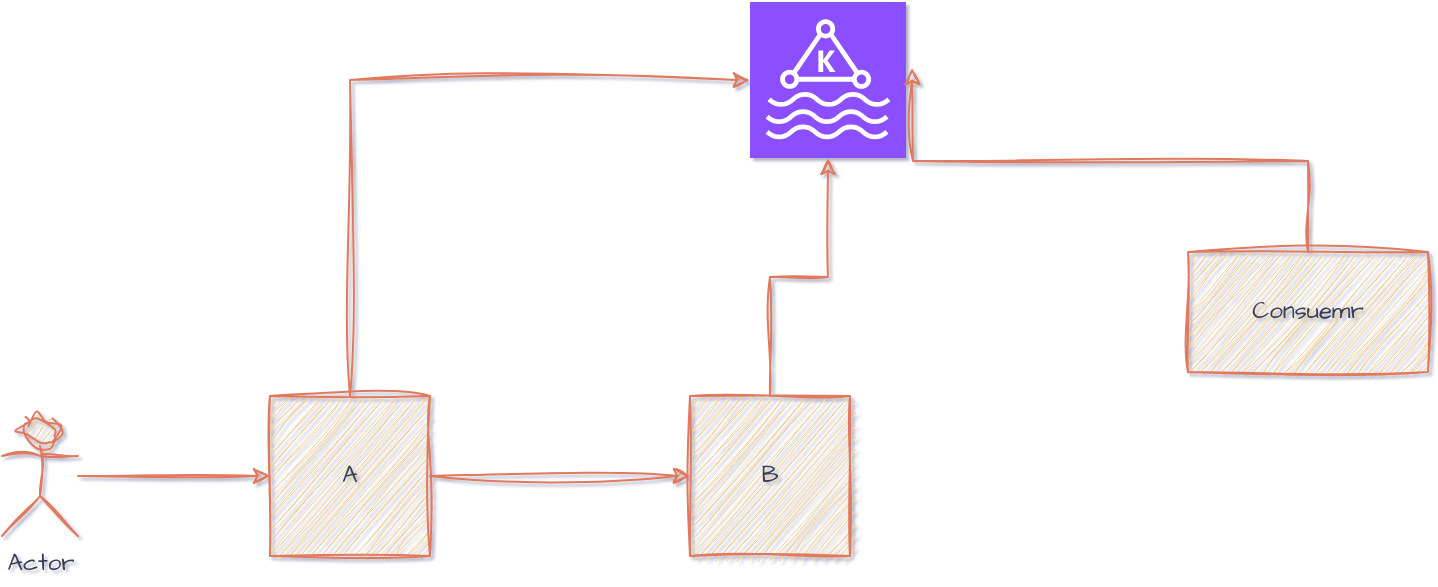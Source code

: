 <mxfile version="24.6.4" type="device">
  <diagram name="Page-1" id="0UKBMYAsKcaCvevNaFf5">
    <mxGraphModel dx="794" dy="511" grid="0" gridSize="10" guides="1" tooltips="1" connect="1" arrows="1" fold="1" page="0" pageScale="1" pageWidth="850" pageHeight="1100" math="0" shadow="1">
      <root>
        <mxCell id="0" />
        <mxCell id="1" parent="0" />
        <mxCell id="M98tsDz7TZrS6bgRjnHT-9" style="edgeStyle=orthogonalEdgeStyle;rounded=0;sketch=1;hachureGap=4;jiggle=2;curveFitting=1;orthogonalLoop=1;jettySize=auto;html=1;entryX=0;entryY=0.5;entryDx=0;entryDy=0;strokeColor=#E07A5F;fontFamily=Architects Daughter;fontSource=https%3A%2F%2Ffonts.googleapis.com%2Fcss%3Ffamily%3DArchitects%2BDaughter;fontColor=#393C56;fillColor=#F2CC8F;" edge="1" parent="1" source="M98tsDz7TZrS6bgRjnHT-7" target="M98tsDz7TZrS6bgRjnHT-8">
          <mxGeometry relative="1" as="geometry" />
        </mxCell>
        <mxCell id="M98tsDz7TZrS6bgRjnHT-7" value="A" style="whiteSpace=wrap;html=1;aspect=fixed;sketch=1;hachureGap=4;jiggle=2;curveFitting=1;strokeColor=#E07A5F;fontFamily=Architects Daughter;fontSource=https%3A%2F%2Ffonts.googleapis.com%2Fcss%3Ffamily%3DArchitects%2BDaughter;fontColor=#393C56;fillColor=#F2CC8F;" vertex="1" parent="1">
          <mxGeometry x="170" y="281" width="80" height="80" as="geometry" />
        </mxCell>
        <mxCell id="M98tsDz7TZrS6bgRjnHT-8" value="B" style="whiteSpace=wrap;html=1;aspect=fixed;sketch=1;hachureGap=4;jiggle=2;curveFitting=1;strokeColor=#E07A5F;fontFamily=Architects Daughter;fontSource=https%3A%2F%2Ffonts.googleapis.com%2Fcss%3Ffamily%3DArchitects%2BDaughter;fontColor=#393C56;fillColor=#F2CC8F;" vertex="1" parent="1">
          <mxGeometry x="380" y="281" width="80" height="80" as="geometry" />
        </mxCell>
        <mxCell id="M98tsDz7TZrS6bgRjnHT-10" value="" style="sketch=0;points=[[0,0,0],[0.25,0,0],[0.5,0,0],[0.75,0,0],[1,0,0],[0,1,0],[0.25,1,0],[0.5,1,0],[0.75,1,0],[1,1,0],[0,0.25,0],[0,0.5,0],[0,0.75,0],[1,0.25,0],[1,0.5,0],[1,0.75,0]];outlineConnect=0;fontColor=#232F3E;fillColor=#8C4FFF;strokeColor=#ffffff;dashed=0;verticalLabelPosition=bottom;verticalAlign=top;align=center;html=1;fontSize=12;fontStyle=0;aspect=fixed;shape=mxgraph.aws4.resourceIcon;resIcon=mxgraph.aws4.managed_streaming_for_kafka;hachureGap=4;jiggle=2;curveFitting=1;fontFamily=Architects Daughter;fontSource=https%3A%2F%2Ffonts.googleapis.com%2Fcss%3Ffamily%3DArchitects%2BDaughter;" vertex="1" parent="1">
          <mxGeometry x="410" y="84" width="78" height="78" as="geometry" />
        </mxCell>
        <mxCell id="M98tsDz7TZrS6bgRjnHT-11" style="edgeStyle=orthogonalEdgeStyle;rounded=0;sketch=1;hachureGap=4;jiggle=2;curveFitting=1;orthogonalLoop=1;jettySize=auto;html=1;exitX=0.5;exitY=0;exitDx=0;exitDy=0;entryX=0;entryY=0.5;entryDx=0;entryDy=0;entryPerimeter=0;strokeColor=#E07A5F;fontFamily=Architects Daughter;fontSource=https%3A%2F%2Ffonts.googleapis.com%2Fcss%3Ffamily%3DArchitects%2BDaughter;fontColor=#393C56;fillColor=#F2CC8F;" edge="1" parent="1" source="M98tsDz7TZrS6bgRjnHT-7" target="M98tsDz7TZrS6bgRjnHT-10">
          <mxGeometry relative="1" as="geometry" />
        </mxCell>
        <mxCell id="M98tsDz7TZrS6bgRjnHT-12" style="edgeStyle=orthogonalEdgeStyle;rounded=0;sketch=1;hachureGap=4;jiggle=2;curveFitting=1;orthogonalLoop=1;jettySize=auto;html=1;exitX=0.5;exitY=0;exitDx=0;exitDy=0;entryX=0.5;entryY=1;entryDx=0;entryDy=0;entryPerimeter=0;strokeColor=#E07A5F;fontFamily=Architects Daughter;fontSource=https%3A%2F%2Ffonts.googleapis.com%2Fcss%3Ffamily%3DArchitects%2BDaughter;fontColor=#393C56;fillColor=#F2CC8F;" edge="1" parent="1" source="M98tsDz7TZrS6bgRjnHT-8" target="M98tsDz7TZrS6bgRjnHT-10">
          <mxGeometry relative="1" as="geometry" />
        </mxCell>
        <mxCell id="M98tsDz7TZrS6bgRjnHT-14" style="edgeStyle=orthogonalEdgeStyle;rounded=0;sketch=1;hachureGap=4;jiggle=2;curveFitting=1;orthogonalLoop=1;jettySize=auto;html=1;exitX=0.5;exitY=0;exitDx=0;exitDy=0;strokeColor=#E07A5F;fontFamily=Architects Daughter;fontSource=https%3A%2F%2Ffonts.googleapis.com%2Fcss%3Ffamily%3DArchitects%2BDaughter;fontColor=#393C56;fillColor=#F2CC8F;" edge="1" parent="1" source="M98tsDz7TZrS6bgRjnHT-13">
          <mxGeometry relative="1" as="geometry">
            <mxPoint x="491" y="117" as="targetPoint" />
          </mxGeometry>
        </mxCell>
        <mxCell id="M98tsDz7TZrS6bgRjnHT-13" value="Consuemr" style="rounded=0;whiteSpace=wrap;html=1;sketch=1;hachureGap=4;jiggle=2;curveFitting=1;strokeColor=#E07A5F;fontFamily=Architects Daughter;fontSource=https%3A%2F%2Ffonts.googleapis.com%2Fcss%3Ffamily%3DArchitects%2BDaughter;fontColor=#393C56;fillColor=#F2CC8F;" vertex="1" parent="1">
          <mxGeometry x="629" y="209" width="120" height="60" as="geometry" />
        </mxCell>
        <mxCell id="M98tsDz7TZrS6bgRjnHT-16" value="" style="edgeStyle=orthogonalEdgeStyle;rounded=0;sketch=1;hachureGap=4;jiggle=2;curveFitting=1;orthogonalLoop=1;jettySize=auto;html=1;strokeColor=#E07A5F;fontFamily=Architects Daughter;fontSource=https%3A%2F%2Ffonts.googleapis.com%2Fcss%3Ffamily%3DArchitects%2BDaughter;fontColor=#393C56;fillColor=#F2CC8F;" edge="1" parent="1" source="M98tsDz7TZrS6bgRjnHT-15" target="M98tsDz7TZrS6bgRjnHT-7">
          <mxGeometry relative="1" as="geometry" />
        </mxCell>
        <mxCell id="M98tsDz7TZrS6bgRjnHT-15" value="Actor" style="shape=umlActor;verticalLabelPosition=bottom;verticalAlign=top;html=1;outlineConnect=0;sketch=1;hachureGap=4;jiggle=2;curveFitting=1;strokeColor=#E07A5F;fontFamily=Architects Daughter;fontSource=https%3A%2F%2Ffonts.googleapis.com%2Fcss%3Ffamily%3DArchitects%2BDaughter;fontColor=#393C56;fillColor=#F2CC8F;" vertex="1" parent="1">
          <mxGeometry x="36" y="291" width="38" height="60" as="geometry" />
        </mxCell>
      </root>
    </mxGraphModel>
  </diagram>
</mxfile>
